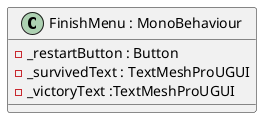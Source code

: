 @startuml
class "FinishMenu : MonoBehaviour" as FinishMenu {
    - _restartButton : Button
    - _survivedText : TextMeshProUGUI
    - _victoryText :TextMeshProUGUI
}
@enduml
